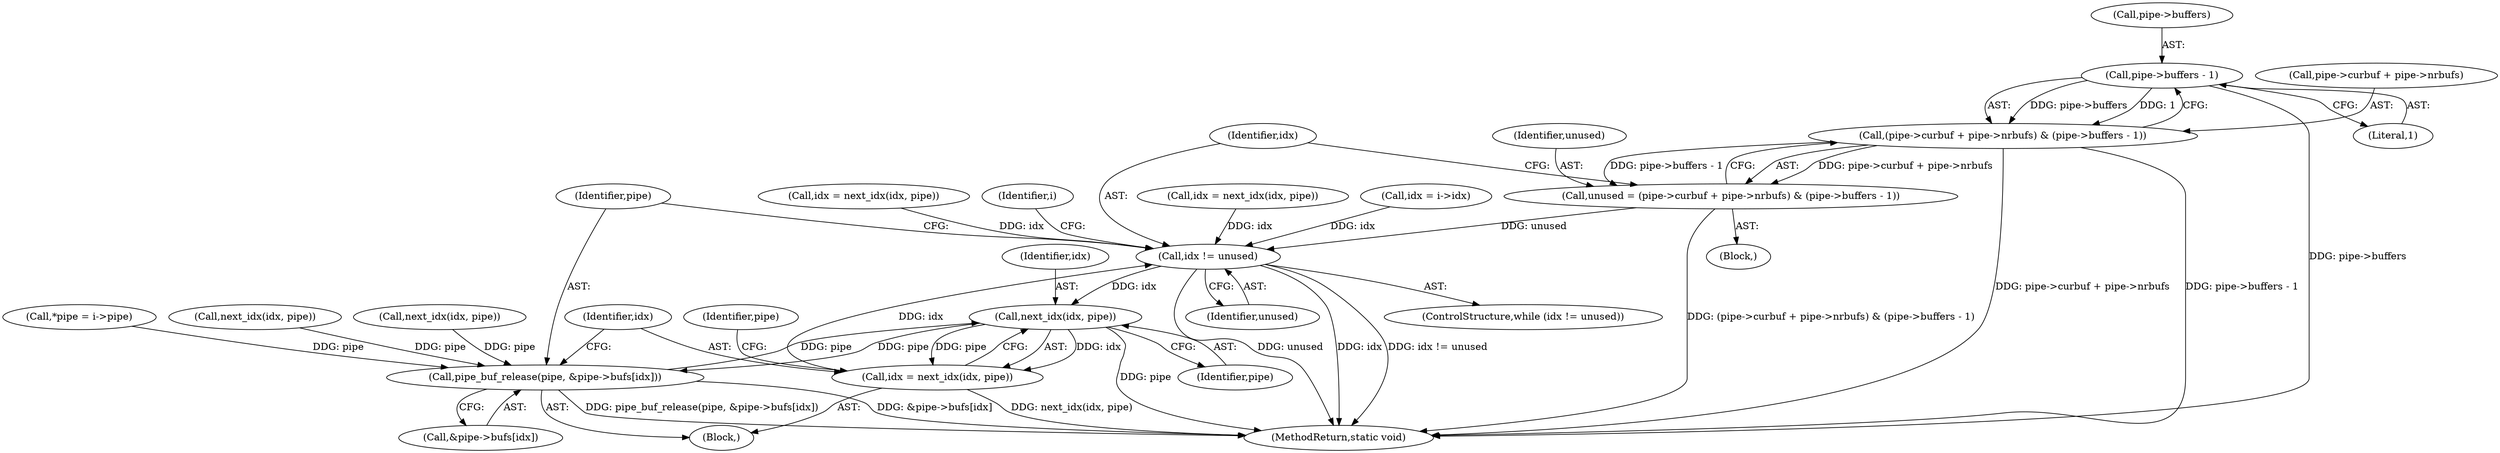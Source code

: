 digraph "1_linux_b9dc6f65bc5e232d1c05fe34b5daadc7e8bbf1fb_0@pointer" {
"1000229" [label="(Call,pipe->buffers - 1)"];
"1000221" [label="(Call,(pipe->curbuf + pipe->nrbufs) & (pipe->buffers - 1))"];
"1000219" [label="(Call,unused = (pipe->curbuf + pipe->nrbufs) & (pipe->buffers - 1))"];
"1000235" [label="(Call,idx != unused)"];
"1000249" [label="(Call,next_idx(idx, pipe))"];
"1000239" [label="(Call,pipe_buf_release(pipe, &pipe->bufs[idx]))"];
"1000247" [label="(Call,idx = next_idx(idx, pipe))"];
"1000241" [label="(Call,&pipe->bufs[idx])"];
"1000208" [label="(Call,idx = next_idx(idx, pipe))"];
"1000236" [label="(Identifier,idx)"];
"1000230" [label="(Call,pipe->buffers)"];
"1000233" [label="(Literal,1)"];
"1000107" [label="(Call,*pipe = i->pipe)"];
"1000114" [label="(Call,idx = i->idx)"];
"1000239" [label="(Call,pipe_buf_release(pipe, &pipe->bufs[idx]))"];
"1000222" [label="(Call,pipe->curbuf + pipe->nrbufs)"];
"1000234" [label="(ControlStructure,while (idx != unused))"];
"1000221" [label="(Call,(pipe->curbuf + pipe->nrbufs) & (pipe->buffers - 1))"];
"1000180" [label="(Call,idx = next_idx(idx, pipe))"];
"1000251" [label="(Identifier,pipe)"];
"1000248" [label="(Identifier,idx)"];
"1000235" [label="(Call,idx != unused)"];
"1000219" [label="(Call,unused = (pipe->curbuf + pipe->nrbufs) & (pipe->buffers - 1))"];
"1000220" [label="(Identifier,unused)"];
"1000238" [label="(Block,)"];
"1000261" [label="(MethodReturn,static void)"];
"1000210" [label="(Call,next_idx(idx, pipe))"];
"1000249" [label="(Call,next_idx(idx, pipe))"];
"1000237" [label="(Identifier,unused)"];
"1000229" [label="(Call,pipe->buffers - 1)"];
"1000217" [label="(Block,)"];
"1000182" [label="(Call,next_idx(idx, pipe))"];
"1000250" [label="(Identifier,idx)"];
"1000254" [label="(Identifier,pipe)"];
"1000240" [label="(Identifier,pipe)"];
"1000247" [label="(Call,idx = next_idx(idx, pipe))"];
"1000258" [label="(Identifier,i)"];
"1000229" -> "1000221"  [label="AST: "];
"1000229" -> "1000233"  [label="CFG: "];
"1000230" -> "1000229"  [label="AST: "];
"1000233" -> "1000229"  [label="AST: "];
"1000221" -> "1000229"  [label="CFG: "];
"1000229" -> "1000261"  [label="DDG: pipe->buffers"];
"1000229" -> "1000221"  [label="DDG: pipe->buffers"];
"1000229" -> "1000221"  [label="DDG: 1"];
"1000221" -> "1000219"  [label="AST: "];
"1000222" -> "1000221"  [label="AST: "];
"1000219" -> "1000221"  [label="CFG: "];
"1000221" -> "1000261"  [label="DDG: pipe->buffers - 1"];
"1000221" -> "1000261"  [label="DDG: pipe->curbuf + pipe->nrbufs"];
"1000221" -> "1000219"  [label="DDG: pipe->curbuf + pipe->nrbufs"];
"1000221" -> "1000219"  [label="DDG: pipe->buffers - 1"];
"1000219" -> "1000217"  [label="AST: "];
"1000220" -> "1000219"  [label="AST: "];
"1000236" -> "1000219"  [label="CFG: "];
"1000219" -> "1000261"  [label="DDG: (pipe->curbuf + pipe->nrbufs) & (pipe->buffers - 1)"];
"1000219" -> "1000235"  [label="DDG: unused"];
"1000235" -> "1000234"  [label="AST: "];
"1000235" -> "1000237"  [label="CFG: "];
"1000236" -> "1000235"  [label="AST: "];
"1000237" -> "1000235"  [label="AST: "];
"1000240" -> "1000235"  [label="CFG: "];
"1000258" -> "1000235"  [label="CFG: "];
"1000235" -> "1000261"  [label="DDG: unused"];
"1000235" -> "1000261"  [label="DDG: idx"];
"1000235" -> "1000261"  [label="DDG: idx != unused"];
"1000247" -> "1000235"  [label="DDG: idx"];
"1000208" -> "1000235"  [label="DDG: idx"];
"1000114" -> "1000235"  [label="DDG: idx"];
"1000180" -> "1000235"  [label="DDG: idx"];
"1000235" -> "1000249"  [label="DDG: idx"];
"1000249" -> "1000247"  [label="AST: "];
"1000249" -> "1000251"  [label="CFG: "];
"1000250" -> "1000249"  [label="AST: "];
"1000251" -> "1000249"  [label="AST: "];
"1000247" -> "1000249"  [label="CFG: "];
"1000249" -> "1000261"  [label="DDG: pipe"];
"1000249" -> "1000239"  [label="DDG: pipe"];
"1000249" -> "1000247"  [label="DDG: idx"];
"1000249" -> "1000247"  [label="DDG: pipe"];
"1000239" -> "1000249"  [label="DDG: pipe"];
"1000239" -> "1000238"  [label="AST: "];
"1000239" -> "1000241"  [label="CFG: "];
"1000240" -> "1000239"  [label="AST: "];
"1000241" -> "1000239"  [label="AST: "];
"1000248" -> "1000239"  [label="CFG: "];
"1000239" -> "1000261"  [label="DDG: pipe_buf_release(pipe, &pipe->bufs[idx])"];
"1000239" -> "1000261"  [label="DDG: &pipe->bufs[idx]"];
"1000107" -> "1000239"  [label="DDG: pipe"];
"1000182" -> "1000239"  [label="DDG: pipe"];
"1000210" -> "1000239"  [label="DDG: pipe"];
"1000247" -> "1000238"  [label="AST: "];
"1000248" -> "1000247"  [label="AST: "];
"1000254" -> "1000247"  [label="CFG: "];
"1000247" -> "1000261"  [label="DDG: next_idx(idx, pipe)"];
}
